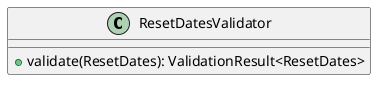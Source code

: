 @startuml

    class ResetDatesValidator [[ResetDatesValidator.html]] {
        +validate(ResetDates): ValidationResult<ResetDates>
    }

@enduml
